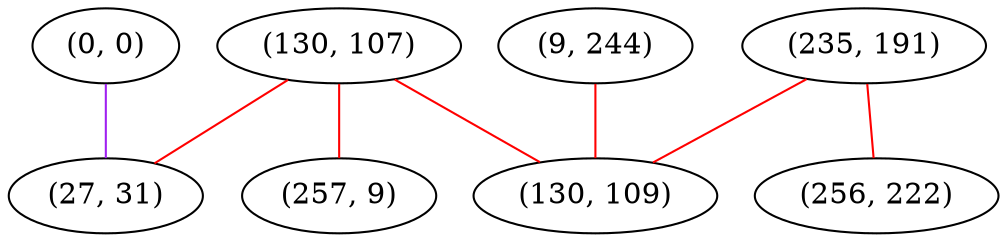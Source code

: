 graph "" {
"(0, 0)";
"(9, 244)";
"(235, 191)";
"(130, 107)";
"(130, 109)";
"(257, 9)";
"(27, 31)";
"(256, 222)";
"(0, 0)" -- "(27, 31)"  [color=purple, key=0, weight=4];
"(9, 244)" -- "(130, 109)"  [color=red, key=0, weight=1];
"(235, 191)" -- "(256, 222)"  [color=red, key=0, weight=1];
"(235, 191)" -- "(130, 109)"  [color=red, key=0, weight=1];
"(130, 107)" -- "(27, 31)"  [color=red, key=0, weight=1];
"(130, 107)" -- "(130, 109)"  [color=red, key=0, weight=1];
"(130, 107)" -- "(257, 9)"  [color=red, key=0, weight=1];
}
